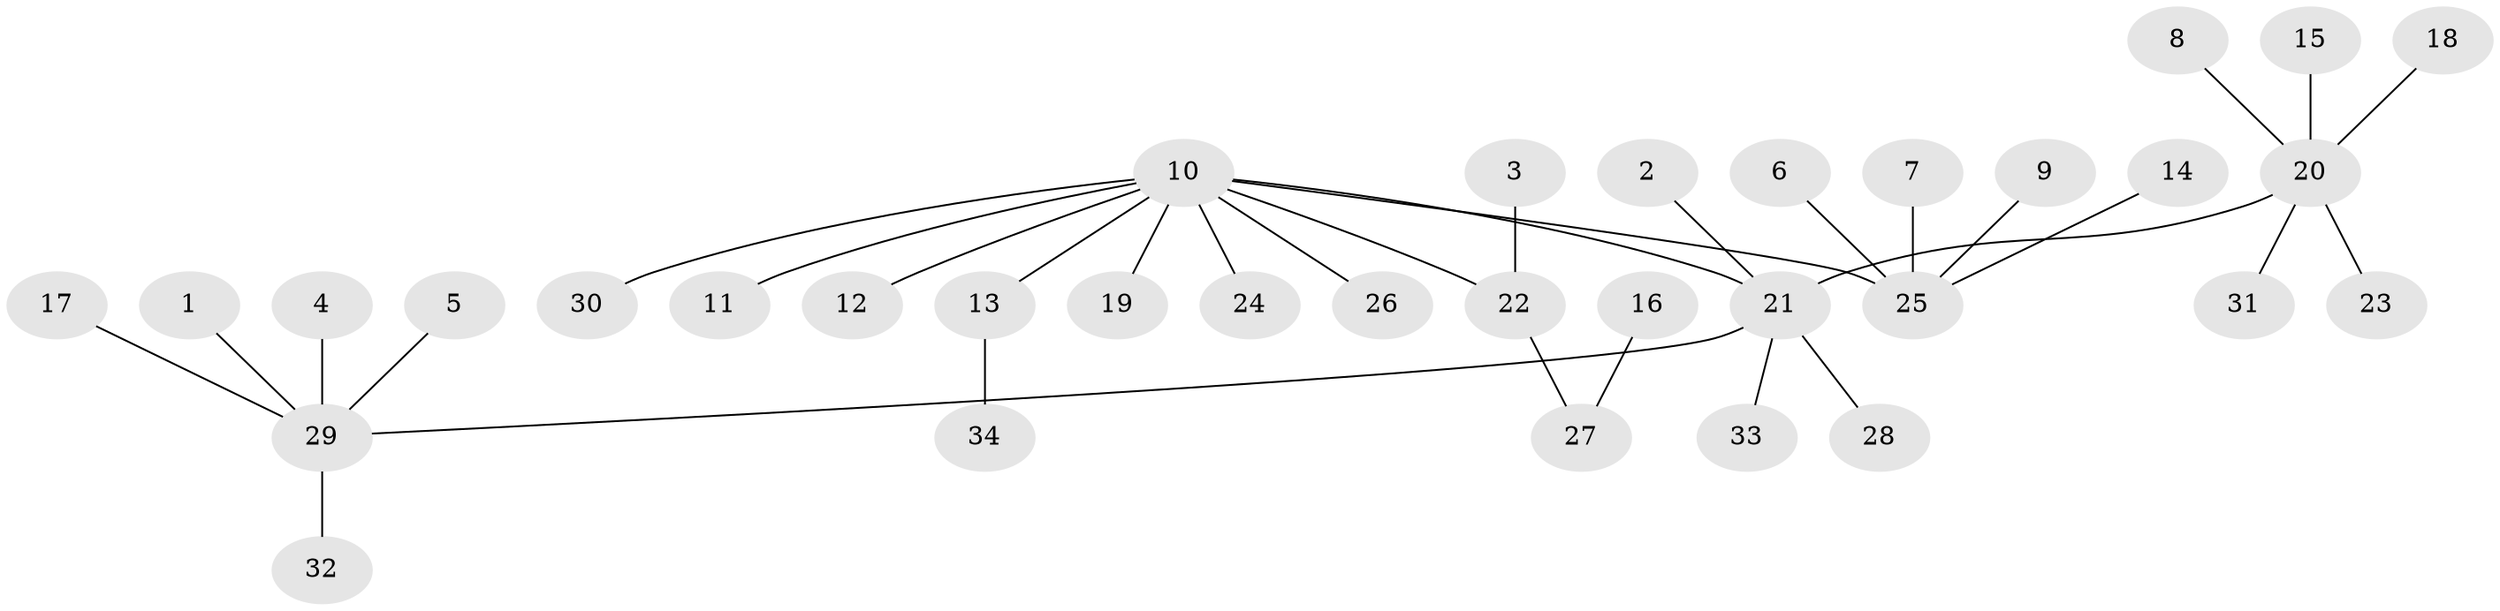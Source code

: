 // original degree distribution, {11: 0.014925373134328358, 3: 0.029850746268656716, 8: 0.04477611940298507, 5: 0.04477611940298507, 2: 0.1791044776119403, 1: 0.6567164179104478, 4: 0.029850746268656716}
// Generated by graph-tools (version 1.1) at 2025/26/03/09/25 03:26:05]
// undirected, 34 vertices, 33 edges
graph export_dot {
graph [start="1"]
  node [color=gray90,style=filled];
  1;
  2;
  3;
  4;
  5;
  6;
  7;
  8;
  9;
  10;
  11;
  12;
  13;
  14;
  15;
  16;
  17;
  18;
  19;
  20;
  21;
  22;
  23;
  24;
  25;
  26;
  27;
  28;
  29;
  30;
  31;
  32;
  33;
  34;
  1 -- 29 [weight=1.0];
  2 -- 21 [weight=1.0];
  3 -- 22 [weight=1.0];
  4 -- 29 [weight=1.0];
  5 -- 29 [weight=1.0];
  6 -- 25 [weight=1.0];
  7 -- 25 [weight=1.0];
  8 -- 20 [weight=1.0];
  9 -- 25 [weight=1.0];
  10 -- 11 [weight=1.0];
  10 -- 12 [weight=1.0];
  10 -- 13 [weight=1.0];
  10 -- 19 [weight=1.0];
  10 -- 21 [weight=1.0];
  10 -- 22 [weight=1.0];
  10 -- 24 [weight=1.0];
  10 -- 25 [weight=1.0];
  10 -- 26 [weight=1.0];
  10 -- 30 [weight=1.0];
  13 -- 34 [weight=1.0];
  14 -- 25 [weight=1.0];
  15 -- 20 [weight=1.0];
  16 -- 27 [weight=1.0];
  17 -- 29 [weight=1.0];
  18 -- 20 [weight=1.0];
  20 -- 21 [weight=1.0];
  20 -- 23 [weight=1.0];
  20 -- 31 [weight=1.0];
  21 -- 28 [weight=1.0];
  21 -- 29 [weight=1.0];
  21 -- 33 [weight=1.0];
  22 -- 27 [weight=1.0];
  29 -- 32 [weight=1.0];
}
